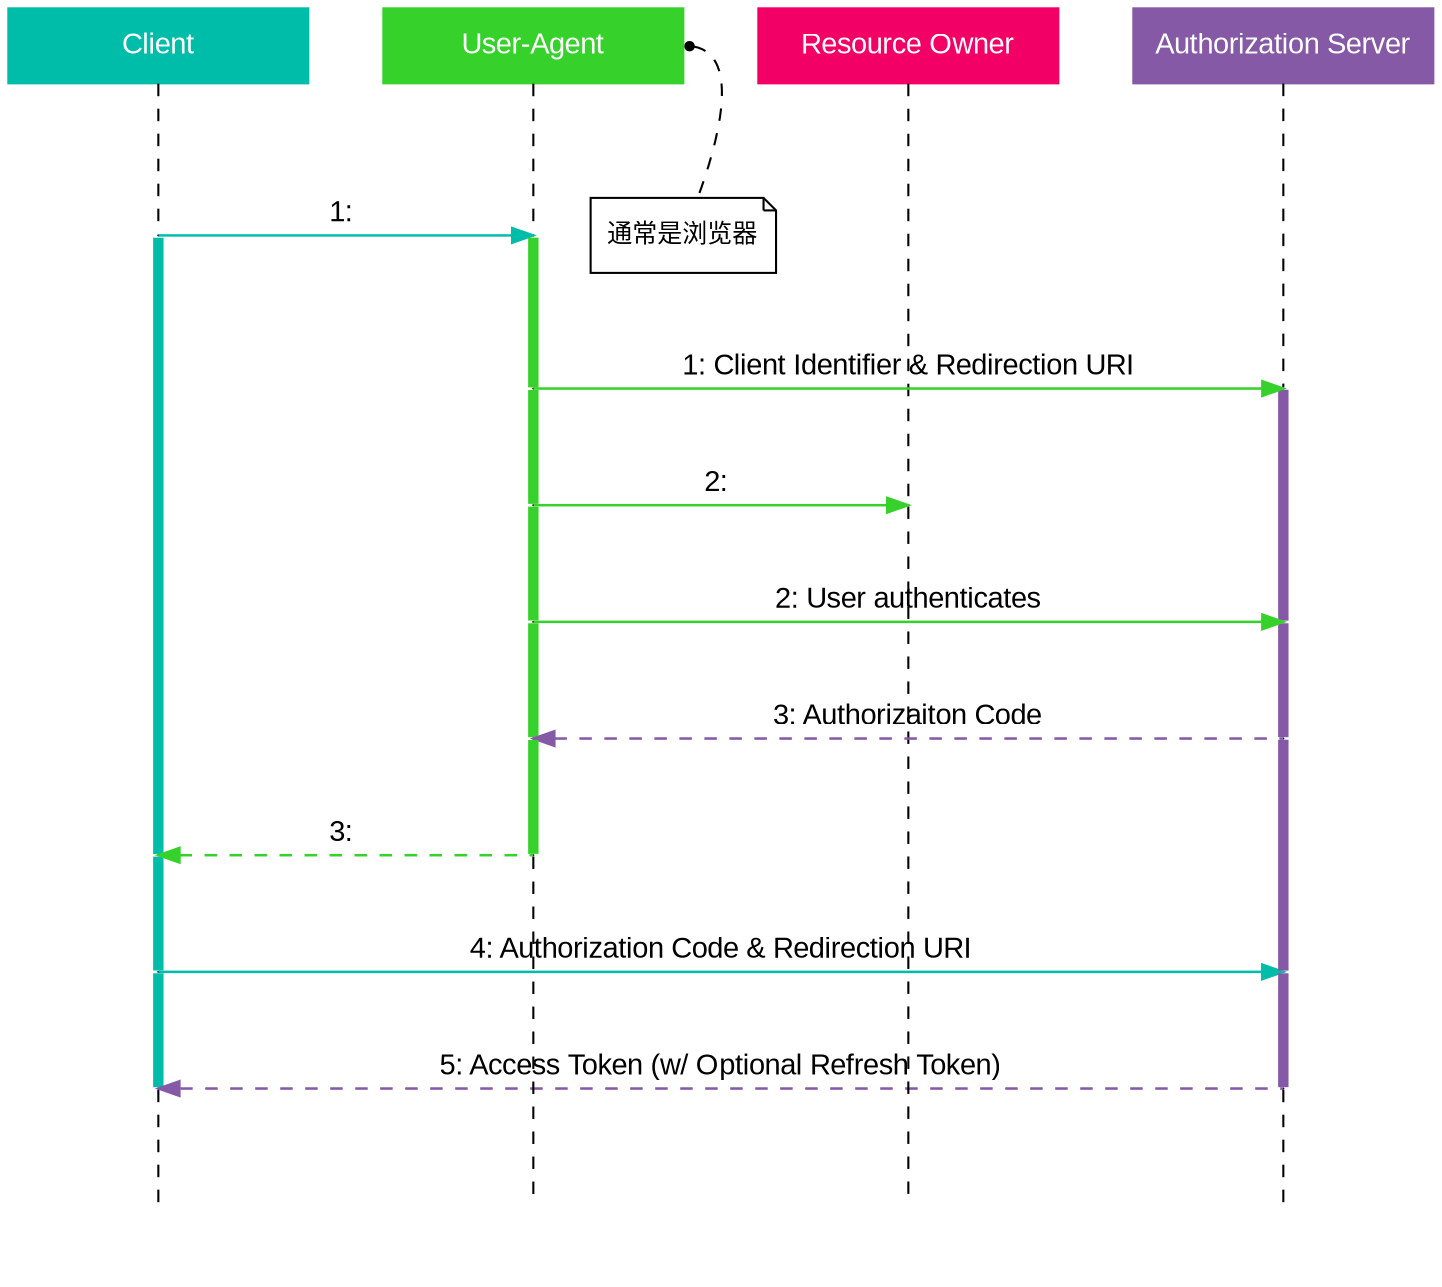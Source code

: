 digraph AuthorizationCodeFlow {
  ua_note [shape=note; label="通常是浏览器", fontname="Microsoft YaHei", fontsize=12];

  ranksep=0.75;
  node
  [
   shape=box;
   style="filled";
   fontcolor="#ffffff";
   fontname="Arial"
   ];
  // edge [minlen=5];

  // client group
  client [color="#00bdaa", width=2, label="Client", group=g_client];
  p00, p05, p06, p07 [shape=point, width=0, label="", group=g_client];
  p09 [style=invis, label="", group=g_client];
  client -> p00 [style=dashed, arrowhead=none];
  p07 -> p09 [style=dashed, arrowhead=none];
  p00 -> p05 -> p06 -> p07 [style=none, color="#00bdaa", penwidth=5, arrowhead=none];

  // owner group
  owner [color="#f30067", width=2, label="Resource Owner", group=g_owner];
  p12 [shape=point, width=0, label="", group=g_owner];
  p19 [style=invis, label="", group=g_owner];
  owner -> p12 [style=dashed, arrowhead=none];
  p12 -> p19 [style=dashed, arrowhead=none];
  // p11 -> p12 [style=none, color="#f30067", penwidth=5, arrowhead=none];

  // auth group
  auth [color="#8559a5", width=2, label="Authorization Server", group=g_auth];
  p21, p23, p24, p26, p27 [shape=point, width=0, label="", group=g_auth];
  p29 [style=invis, label="", group=g_auth];
  auth -> p21 [style=dashed, arrowhead=none];
  p27 -> p29 [style=dashed, arrowhead=none];
  p21 -> p23 -> p24 -> p26 -> p27 [style=none, color="#8559a5", penwidth=5, arrowhead=none];

  // user-agent group
  ua [color="#36d22b", width=2, label="User-Agent", group=g_ua];
  p40, p41, p42, p43, p44, p45 [shape=point, width=0, label="", group=g_ua];
  p49 [style=invis, label="", group=g_ua];
  ua -> p40 [style=dashed, arrowhead=none];
  p45 -> p49 [style=dashed, arrowhead=none];
  p40 -> p41 -> p42 -> p43 -> p44 -> p45 [style=none, color="#36d22b", penwidth=5, arrowhead=none];

  { rank=same; client; owner; auth; ua}
  { rank=same; p09; p19; p29; p49; }
  { rank=same; p00; p40; ua_note; }
  { rank=same; p41; p21; }
  { rank=same; p42; p12; }
  { rank=same; p43; p23; }
  { rank=same; p44; p24; }
  { rank=same; p45; p05; }
  { rank=same; p06; p26; }
  { rank=same; p07; p27; }
  client -> ua -> owner -> auth [style=invis];

  // request and response lines
  edge [fontname="Arial"];
  p00 -> p40 [color="#00bdaa", penwidth=1.2, arrowhead=normal, label="1: "];
  p41 -> p21 [color="#36d22b", penwidth=1.2, arrowhead=normal, label="1: Client Identifier & Redirection URI"];
  p42 -> p12 [color="#36d22b", penwidth=1.2, arrowhead=normal, label="2: "];
  p43 -> p23 [color="#36d22b", penwidth=1.2, arrowhead=normal, label="2: User authenticates"];
  p44 -> p24 [color="#8559a5", penwidth=1.2, arrowhead=normal, dir=back, style=dashed, label="3: Authorizaiton Code"]
  p05 -> p45 [color="#36d22b", penwidth=1.2, arrowhead=normal, dir=back, style=dashed, label="3: "]
  p06 -> p26 [color="#00bdaa", penwidth=1.2, arrowhead=normal, label="4: Authorization Code & Redirection URI"];
  p07 -> p27 [color="#8559a5", penwidth=1.2, arrowhead=normal, dir=back, style=dashed, label="5: Access Token (w/ Optional Refresh Token)"];

  // note
  ua:e -> ua_note [style=dashed, dir=back, arrowtail=dot, arrowsize=0.5];
}
